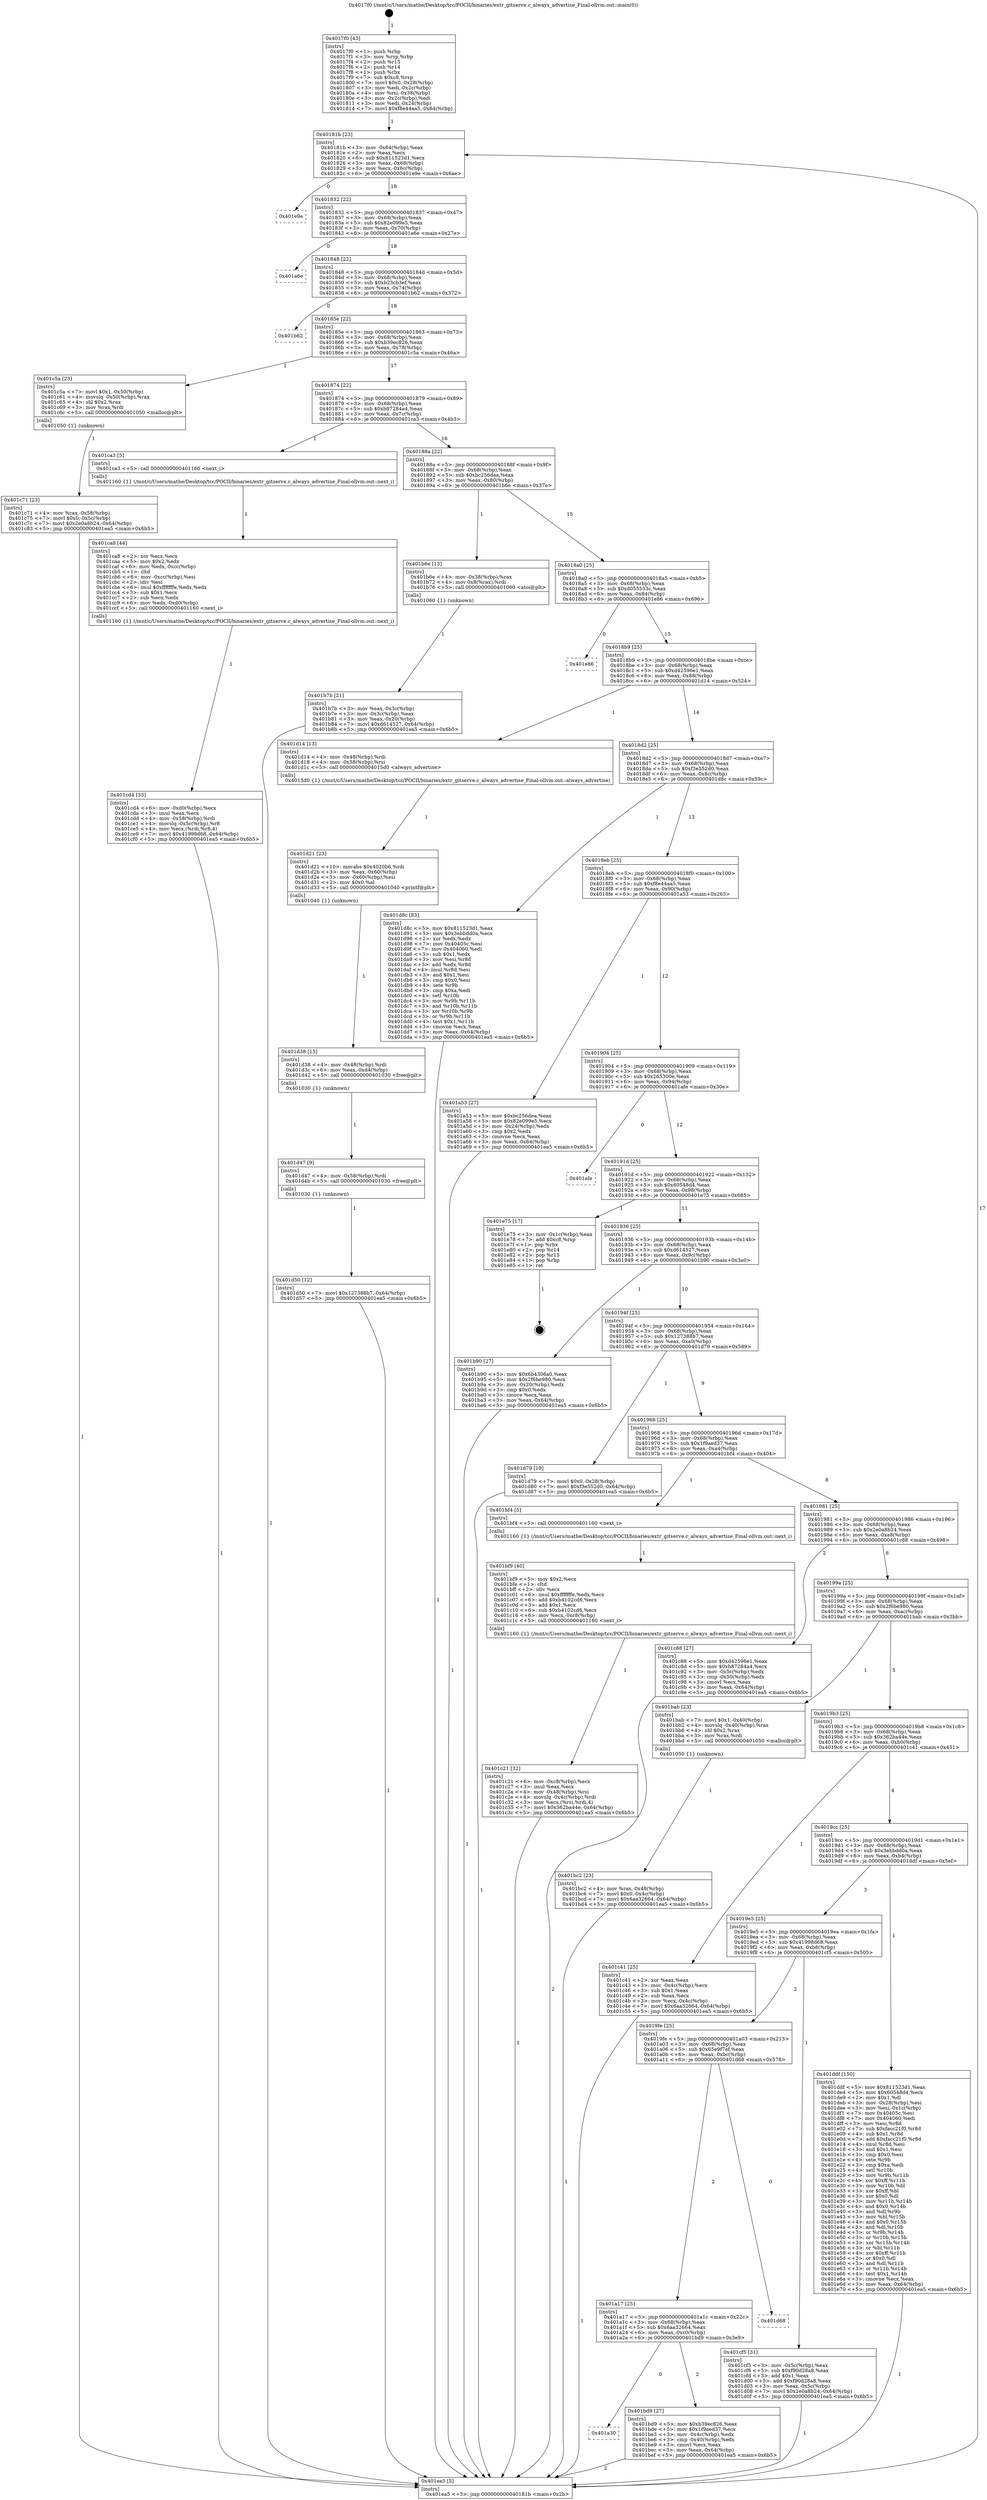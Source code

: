 digraph "0x4017f0" {
  label = "0x4017f0 (/mnt/c/Users/mathe/Desktop/tcc/POCII/binaries/extr_gitserve.c_always_advertise_Final-ollvm.out::main(0))"
  labelloc = "t"
  node[shape=record]

  Entry [label="",width=0.3,height=0.3,shape=circle,fillcolor=black,style=filled]
  "0x40181b" [label="{
     0x40181b [23]\l
     | [instrs]\l
     &nbsp;&nbsp;0x40181b \<+3\>: mov -0x64(%rbp),%eax\l
     &nbsp;&nbsp;0x40181e \<+2\>: mov %eax,%ecx\l
     &nbsp;&nbsp;0x401820 \<+6\>: sub $0x811523d1,%ecx\l
     &nbsp;&nbsp;0x401826 \<+3\>: mov %eax,-0x68(%rbp)\l
     &nbsp;&nbsp;0x401829 \<+3\>: mov %ecx,-0x6c(%rbp)\l
     &nbsp;&nbsp;0x40182c \<+6\>: je 0000000000401e9e \<main+0x6ae\>\l
  }"]
  "0x401e9e" [label="{
     0x401e9e\l
  }", style=dashed]
  "0x401832" [label="{
     0x401832 [22]\l
     | [instrs]\l
     &nbsp;&nbsp;0x401832 \<+5\>: jmp 0000000000401837 \<main+0x47\>\l
     &nbsp;&nbsp;0x401837 \<+3\>: mov -0x68(%rbp),%eax\l
     &nbsp;&nbsp;0x40183a \<+5\>: sub $0x82e099e5,%eax\l
     &nbsp;&nbsp;0x40183f \<+3\>: mov %eax,-0x70(%rbp)\l
     &nbsp;&nbsp;0x401842 \<+6\>: je 0000000000401a6e \<main+0x27e\>\l
  }"]
  Exit [label="",width=0.3,height=0.3,shape=circle,fillcolor=black,style=filled,peripheries=2]
  "0x401a6e" [label="{
     0x401a6e\l
  }", style=dashed]
  "0x401848" [label="{
     0x401848 [22]\l
     | [instrs]\l
     &nbsp;&nbsp;0x401848 \<+5\>: jmp 000000000040184d \<main+0x5d\>\l
     &nbsp;&nbsp;0x40184d \<+3\>: mov -0x68(%rbp),%eax\l
     &nbsp;&nbsp;0x401850 \<+5\>: sub $0xb23cb3ef,%eax\l
     &nbsp;&nbsp;0x401855 \<+3\>: mov %eax,-0x74(%rbp)\l
     &nbsp;&nbsp;0x401858 \<+6\>: je 0000000000401b62 \<main+0x372\>\l
  }"]
  "0x401d50" [label="{
     0x401d50 [12]\l
     | [instrs]\l
     &nbsp;&nbsp;0x401d50 \<+7\>: movl $0x127388b7,-0x64(%rbp)\l
     &nbsp;&nbsp;0x401d57 \<+5\>: jmp 0000000000401ea5 \<main+0x6b5\>\l
  }"]
  "0x401b62" [label="{
     0x401b62\l
  }", style=dashed]
  "0x40185e" [label="{
     0x40185e [22]\l
     | [instrs]\l
     &nbsp;&nbsp;0x40185e \<+5\>: jmp 0000000000401863 \<main+0x73\>\l
     &nbsp;&nbsp;0x401863 \<+3\>: mov -0x68(%rbp),%eax\l
     &nbsp;&nbsp;0x401866 \<+5\>: sub $0xb39ec826,%eax\l
     &nbsp;&nbsp;0x40186b \<+3\>: mov %eax,-0x78(%rbp)\l
     &nbsp;&nbsp;0x40186e \<+6\>: je 0000000000401c5a \<main+0x46a\>\l
  }"]
  "0x401d47" [label="{
     0x401d47 [9]\l
     | [instrs]\l
     &nbsp;&nbsp;0x401d47 \<+4\>: mov -0x58(%rbp),%rdi\l
     &nbsp;&nbsp;0x401d4b \<+5\>: call 0000000000401030 \<free@plt\>\l
     | [calls]\l
     &nbsp;&nbsp;0x401030 \{1\} (unknown)\l
  }"]
  "0x401c5a" [label="{
     0x401c5a [23]\l
     | [instrs]\l
     &nbsp;&nbsp;0x401c5a \<+7\>: movl $0x1,-0x50(%rbp)\l
     &nbsp;&nbsp;0x401c61 \<+4\>: movslq -0x50(%rbp),%rax\l
     &nbsp;&nbsp;0x401c65 \<+4\>: shl $0x2,%rax\l
     &nbsp;&nbsp;0x401c69 \<+3\>: mov %rax,%rdi\l
     &nbsp;&nbsp;0x401c6c \<+5\>: call 0000000000401050 \<malloc@plt\>\l
     | [calls]\l
     &nbsp;&nbsp;0x401050 \{1\} (unknown)\l
  }"]
  "0x401874" [label="{
     0x401874 [22]\l
     | [instrs]\l
     &nbsp;&nbsp;0x401874 \<+5\>: jmp 0000000000401879 \<main+0x89\>\l
     &nbsp;&nbsp;0x401879 \<+3\>: mov -0x68(%rbp),%eax\l
     &nbsp;&nbsp;0x40187c \<+5\>: sub $0xb87284a4,%eax\l
     &nbsp;&nbsp;0x401881 \<+3\>: mov %eax,-0x7c(%rbp)\l
     &nbsp;&nbsp;0x401884 \<+6\>: je 0000000000401ca3 \<main+0x4b3\>\l
  }"]
  "0x401d38" [label="{
     0x401d38 [15]\l
     | [instrs]\l
     &nbsp;&nbsp;0x401d38 \<+4\>: mov -0x48(%rbp),%rdi\l
     &nbsp;&nbsp;0x401d3c \<+6\>: mov %eax,-0xd4(%rbp)\l
     &nbsp;&nbsp;0x401d42 \<+5\>: call 0000000000401030 \<free@plt\>\l
     | [calls]\l
     &nbsp;&nbsp;0x401030 \{1\} (unknown)\l
  }"]
  "0x401ca3" [label="{
     0x401ca3 [5]\l
     | [instrs]\l
     &nbsp;&nbsp;0x401ca3 \<+5\>: call 0000000000401160 \<next_i\>\l
     | [calls]\l
     &nbsp;&nbsp;0x401160 \{1\} (/mnt/c/Users/mathe/Desktop/tcc/POCII/binaries/extr_gitserve.c_always_advertise_Final-ollvm.out::next_i)\l
  }"]
  "0x40188a" [label="{
     0x40188a [22]\l
     | [instrs]\l
     &nbsp;&nbsp;0x40188a \<+5\>: jmp 000000000040188f \<main+0x9f\>\l
     &nbsp;&nbsp;0x40188f \<+3\>: mov -0x68(%rbp),%eax\l
     &nbsp;&nbsp;0x401892 \<+5\>: sub $0xbc256dea,%eax\l
     &nbsp;&nbsp;0x401897 \<+3\>: mov %eax,-0x80(%rbp)\l
     &nbsp;&nbsp;0x40189a \<+6\>: je 0000000000401b6e \<main+0x37e\>\l
  }"]
  "0x401d21" [label="{
     0x401d21 [23]\l
     | [instrs]\l
     &nbsp;&nbsp;0x401d21 \<+10\>: movabs $0x4020b6,%rdi\l
     &nbsp;&nbsp;0x401d2b \<+3\>: mov %eax,-0x60(%rbp)\l
     &nbsp;&nbsp;0x401d2e \<+3\>: mov -0x60(%rbp),%esi\l
     &nbsp;&nbsp;0x401d31 \<+2\>: mov $0x0,%al\l
     &nbsp;&nbsp;0x401d33 \<+5\>: call 0000000000401040 \<printf@plt\>\l
     | [calls]\l
     &nbsp;&nbsp;0x401040 \{1\} (unknown)\l
  }"]
  "0x401b6e" [label="{
     0x401b6e [13]\l
     | [instrs]\l
     &nbsp;&nbsp;0x401b6e \<+4\>: mov -0x38(%rbp),%rax\l
     &nbsp;&nbsp;0x401b72 \<+4\>: mov 0x8(%rax),%rdi\l
     &nbsp;&nbsp;0x401b76 \<+5\>: call 0000000000401060 \<atoi@plt\>\l
     | [calls]\l
     &nbsp;&nbsp;0x401060 \{1\} (unknown)\l
  }"]
  "0x4018a0" [label="{
     0x4018a0 [25]\l
     | [instrs]\l
     &nbsp;&nbsp;0x4018a0 \<+5\>: jmp 00000000004018a5 \<main+0xb5\>\l
     &nbsp;&nbsp;0x4018a5 \<+3\>: mov -0x68(%rbp),%eax\l
     &nbsp;&nbsp;0x4018a8 \<+5\>: sub $0xd055533c,%eax\l
     &nbsp;&nbsp;0x4018ad \<+6\>: mov %eax,-0x84(%rbp)\l
     &nbsp;&nbsp;0x4018b3 \<+6\>: je 0000000000401e86 \<main+0x696\>\l
  }"]
  "0x401cd4" [label="{
     0x401cd4 [33]\l
     | [instrs]\l
     &nbsp;&nbsp;0x401cd4 \<+6\>: mov -0xd0(%rbp),%ecx\l
     &nbsp;&nbsp;0x401cda \<+3\>: imul %eax,%ecx\l
     &nbsp;&nbsp;0x401cdd \<+4\>: mov -0x58(%rbp),%rdi\l
     &nbsp;&nbsp;0x401ce1 \<+4\>: movslq -0x5c(%rbp),%r8\l
     &nbsp;&nbsp;0x401ce5 \<+4\>: mov %ecx,(%rdi,%r8,4)\l
     &nbsp;&nbsp;0x401ce9 \<+7\>: movl $0x41998d68,-0x64(%rbp)\l
     &nbsp;&nbsp;0x401cf0 \<+5\>: jmp 0000000000401ea5 \<main+0x6b5\>\l
  }"]
  "0x401e86" [label="{
     0x401e86\l
  }", style=dashed]
  "0x4018b9" [label="{
     0x4018b9 [25]\l
     | [instrs]\l
     &nbsp;&nbsp;0x4018b9 \<+5\>: jmp 00000000004018be \<main+0xce\>\l
     &nbsp;&nbsp;0x4018be \<+3\>: mov -0x68(%rbp),%eax\l
     &nbsp;&nbsp;0x4018c1 \<+5\>: sub $0xd42596e1,%eax\l
     &nbsp;&nbsp;0x4018c6 \<+6\>: mov %eax,-0x88(%rbp)\l
     &nbsp;&nbsp;0x4018cc \<+6\>: je 0000000000401d14 \<main+0x524\>\l
  }"]
  "0x401ca8" [label="{
     0x401ca8 [44]\l
     | [instrs]\l
     &nbsp;&nbsp;0x401ca8 \<+2\>: xor %ecx,%ecx\l
     &nbsp;&nbsp;0x401caa \<+5\>: mov $0x2,%edx\l
     &nbsp;&nbsp;0x401caf \<+6\>: mov %edx,-0xcc(%rbp)\l
     &nbsp;&nbsp;0x401cb5 \<+1\>: cltd\l
     &nbsp;&nbsp;0x401cb6 \<+6\>: mov -0xcc(%rbp),%esi\l
     &nbsp;&nbsp;0x401cbc \<+2\>: idiv %esi\l
     &nbsp;&nbsp;0x401cbe \<+6\>: imul $0xfffffffe,%edx,%edx\l
     &nbsp;&nbsp;0x401cc4 \<+3\>: sub $0x1,%ecx\l
     &nbsp;&nbsp;0x401cc7 \<+2\>: sub %ecx,%edx\l
     &nbsp;&nbsp;0x401cc9 \<+6\>: mov %edx,-0xd0(%rbp)\l
     &nbsp;&nbsp;0x401ccf \<+5\>: call 0000000000401160 \<next_i\>\l
     | [calls]\l
     &nbsp;&nbsp;0x401160 \{1\} (/mnt/c/Users/mathe/Desktop/tcc/POCII/binaries/extr_gitserve.c_always_advertise_Final-ollvm.out::next_i)\l
  }"]
  "0x401d14" [label="{
     0x401d14 [13]\l
     | [instrs]\l
     &nbsp;&nbsp;0x401d14 \<+4\>: mov -0x48(%rbp),%rdi\l
     &nbsp;&nbsp;0x401d18 \<+4\>: mov -0x58(%rbp),%rsi\l
     &nbsp;&nbsp;0x401d1c \<+5\>: call 00000000004015d0 \<always_advertise\>\l
     | [calls]\l
     &nbsp;&nbsp;0x4015d0 \{1\} (/mnt/c/Users/mathe/Desktop/tcc/POCII/binaries/extr_gitserve.c_always_advertise_Final-ollvm.out::always_advertise)\l
  }"]
  "0x4018d2" [label="{
     0x4018d2 [25]\l
     | [instrs]\l
     &nbsp;&nbsp;0x4018d2 \<+5\>: jmp 00000000004018d7 \<main+0xe7\>\l
     &nbsp;&nbsp;0x4018d7 \<+3\>: mov -0x68(%rbp),%eax\l
     &nbsp;&nbsp;0x4018da \<+5\>: sub $0xf3e552d0,%eax\l
     &nbsp;&nbsp;0x4018df \<+6\>: mov %eax,-0x8c(%rbp)\l
     &nbsp;&nbsp;0x4018e5 \<+6\>: je 0000000000401d8c \<main+0x59c\>\l
  }"]
  "0x401c71" [label="{
     0x401c71 [23]\l
     | [instrs]\l
     &nbsp;&nbsp;0x401c71 \<+4\>: mov %rax,-0x58(%rbp)\l
     &nbsp;&nbsp;0x401c75 \<+7\>: movl $0x0,-0x5c(%rbp)\l
     &nbsp;&nbsp;0x401c7c \<+7\>: movl $0x2e0a8b24,-0x64(%rbp)\l
     &nbsp;&nbsp;0x401c83 \<+5\>: jmp 0000000000401ea5 \<main+0x6b5\>\l
  }"]
  "0x401d8c" [label="{
     0x401d8c [83]\l
     | [instrs]\l
     &nbsp;&nbsp;0x401d8c \<+5\>: mov $0x811523d1,%eax\l
     &nbsp;&nbsp;0x401d91 \<+5\>: mov $0x3ebbdd0a,%ecx\l
     &nbsp;&nbsp;0x401d96 \<+2\>: xor %edx,%edx\l
     &nbsp;&nbsp;0x401d98 \<+7\>: mov 0x40405c,%esi\l
     &nbsp;&nbsp;0x401d9f \<+7\>: mov 0x404060,%edi\l
     &nbsp;&nbsp;0x401da6 \<+3\>: sub $0x1,%edx\l
     &nbsp;&nbsp;0x401da9 \<+3\>: mov %esi,%r8d\l
     &nbsp;&nbsp;0x401dac \<+3\>: add %edx,%r8d\l
     &nbsp;&nbsp;0x401daf \<+4\>: imul %r8d,%esi\l
     &nbsp;&nbsp;0x401db3 \<+3\>: and $0x1,%esi\l
     &nbsp;&nbsp;0x401db6 \<+3\>: cmp $0x0,%esi\l
     &nbsp;&nbsp;0x401db9 \<+4\>: sete %r9b\l
     &nbsp;&nbsp;0x401dbd \<+3\>: cmp $0xa,%edi\l
     &nbsp;&nbsp;0x401dc0 \<+4\>: setl %r10b\l
     &nbsp;&nbsp;0x401dc4 \<+3\>: mov %r9b,%r11b\l
     &nbsp;&nbsp;0x401dc7 \<+3\>: and %r10b,%r11b\l
     &nbsp;&nbsp;0x401dca \<+3\>: xor %r10b,%r9b\l
     &nbsp;&nbsp;0x401dcd \<+3\>: or %r9b,%r11b\l
     &nbsp;&nbsp;0x401dd0 \<+4\>: test $0x1,%r11b\l
     &nbsp;&nbsp;0x401dd4 \<+3\>: cmovne %ecx,%eax\l
     &nbsp;&nbsp;0x401dd7 \<+3\>: mov %eax,-0x64(%rbp)\l
     &nbsp;&nbsp;0x401dda \<+5\>: jmp 0000000000401ea5 \<main+0x6b5\>\l
  }"]
  "0x4018eb" [label="{
     0x4018eb [25]\l
     | [instrs]\l
     &nbsp;&nbsp;0x4018eb \<+5\>: jmp 00000000004018f0 \<main+0x100\>\l
     &nbsp;&nbsp;0x4018f0 \<+3\>: mov -0x68(%rbp),%eax\l
     &nbsp;&nbsp;0x4018f3 \<+5\>: sub $0xf8e44aa5,%eax\l
     &nbsp;&nbsp;0x4018f8 \<+6\>: mov %eax,-0x90(%rbp)\l
     &nbsp;&nbsp;0x4018fe \<+6\>: je 0000000000401a53 \<main+0x263\>\l
  }"]
  "0x401c21" [label="{
     0x401c21 [32]\l
     | [instrs]\l
     &nbsp;&nbsp;0x401c21 \<+6\>: mov -0xc8(%rbp),%ecx\l
     &nbsp;&nbsp;0x401c27 \<+3\>: imul %eax,%ecx\l
     &nbsp;&nbsp;0x401c2a \<+4\>: mov -0x48(%rbp),%rsi\l
     &nbsp;&nbsp;0x401c2e \<+4\>: movslq -0x4c(%rbp),%rdi\l
     &nbsp;&nbsp;0x401c32 \<+3\>: mov %ecx,(%rsi,%rdi,4)\l
     &nbsp;&nbsp;0x401c35 \<+7\>: movl $0x362ba44e,-0x64(%rbp)\l
     &nbsp;&nbsp;0x401c3c \<+5\>: jmp 0000000000401ea5 \<main+0x6b5\>\l
  }"]
  "0x401a53" [label="{
     0x401a53 [27]\l
     | [instrs]\l
     &nbsp;&nbsp;0x401a53 \<+5\>: mov $0xbc256dea,%eax\l
     &nbsp;&nbsp;0x401a58 \<+5\>: mov $0x82e099e5,%ecx\l
     &nbsp;&nbsp;0x401a5d \<+3\>: mov -0x24(%rbp),%edx\l
     &nbsp;&nbsp;0x401a60 \<+3\>: cmp $0x2,%edx\l
     &nbsp;&nbsp;0x401a63 \<+3\>: cmovne %ecx,%eax\l
     &nbsp;&nbsp;0x401a66 \<+3\>: mov %eax,-0x64(%rbp)\l
     &nbsp;&nbsp;0x401a69 \<+5\>: jmp 0000000000401ea5 \<main+0x6b5\>\l
  }"]
  "0x401904" [label="{
     0x401904 [25]\l
     | [instrs]\l
     &nbsp;&nbsp;0x401904 \<+5\>: jmp 0000000000401909 \<main+0x119\>\l
     &nbsp;&nbsp;0x401909 \<+3\>: mov -0x68(%rbp),%eax\l
     &nbsp;&nbsp;0x40190c \<+5\>: sub $0x265300e,%eax\l
     &nbsp;&nbsp;0x401911 \<+6\>: mov %eax,-0x94(%rbp)\l
     &nbsp;&nbsp;0x401917 \<+6\>: je 0000000000401afe \<main+0x30e\>\l
  }"]
  "0x401ea5" [label="{
     0x401ea5 [5]\l
     | [instrs]\l
     &nbsp;&nbsp;0x401ea5 \<+5\>: jmp 000000000040181b \<main+0x2b\>\l
  }"]
  "0x4017f0" [label="{
     0x4017f0 [43]\l
     | [instrs]\l
     &nbsp;&nbsp;0x4017f0 \<+1\>: push %rbp\l
     &nbsp;&nbsp;0x4017f1 \<+3\>: mov %rsp,%rbp\l
     &nbsp;&nbsp;0x4017f4 \<+2\>: push %r15\l
     &nbsp;&nbsp;0x4017f6 \<+2\>: push %r14\l
     &nbsp;&nbsp;0x4017f8 \<+1\>: push %rbx\l
     &nbsp;&nbsp;0x4017f9 \<+7\>: sub $0xc8,%rsp\l
     &nbsp;&nbsp;0x401800 \<+7\>: movl $0x0,-0x28(%rbp)\l
     &nbsp;&nbsp;0x401807 \<+3\>: mov %edi,-0x2c(%rbp)\l
     &nbsp;&nbsp;0x40180a \<+4\>: mov %rsi,-0x38(%rbp)\l
     &nbsp;&nbsp;0x40180e \<+3\>: mov -0x2c(%rbp),%edi\l
     &nbsp;&nbsp;0x401811 \<+3\>: mov %edi,-0x24(%rbp)\l
     &nbsp;&nbsp;0x401814 \<+7\>: movl $0xf8e44aa5,-0x64(%rbp)\l
  }"]
  "0x401b7b" [label="{
     0x401b7b [21]\l
     | [instrs]\l
     &nbsp;&nbsp;0x401b7b \<+3\>: mov %eax,-0x3c(%rbp)\l
     &nbsp;&nbsp;0x401b7e \<+3\>: mov -0x3c(%rbp),%eax\l
     &nbsp;&nbsp;0x401b81 \<+3\>: mov %eax,-0x20(%rbp)\l
     &nbsp;&nbsp;0x401b84 \<+7\>: movl $0xd614527,-0x64(%rbp)\l
     &nbsp;&nbsp;0x401b8b \<+5\>: jmp 0000000000401ea5 \<main+0x6b5\>\l
  }"]
  "0x401bf9" [label="{
     0x401bf9 [40]\l
     | [instrs]\l
     &nbsp;&nbsp;0x401bf9 \<+5\>: mov $0x2,%ecx\l
     &nbsp;&nbsp;0x401bfe \<+1\>: cltd\l
     &nbsp;&nbsp;0x401bff \<+2\>: idiv %ecx\l
     &nbsp;&nbsp;0x401c01 \<+6\>: imul $0xfffffffe,%edx,%ecx\l
     &nbsp;&nbsp;0x401c07 \<+6\>: add $0xb4102cd6,%ecx\l
     &nbsp;&nbsp;0x401c0d \<+3\>: add $0x1,%ecx\l
     &nbsp;&nbsp;0x401c10 \<+6\>: sub $0xb4102cd6,%ecx\l
     &nbsp;&nbsp;0x401c16 \<+6\>: mov %ecx,-0xc8(%rbp)\l
     &nbsp;&nbsp;0x401c1c \<+5\>: call 0000000000401160 \<next_i\>\l
     | [calls]\l
     &nbsp;&nbsp;0x401160 \{1\} (/mnt/c/Users/mathe/Desktop/tcc/POCII/binaries/extr_gitserve.c_always_advertise_Final-ollvm.out::next_i)\l
  }"]
  "0x401afe" [label="{
     0x401afe\l
  }", style=dashed]
  "0x40191d" [label="{
     0x40191d [25]\l
     | [instrs]\l
     &nbsp;&nbsp;0x40191d \<+5\>: jmp 0000000000401922 \<main+0x132\>\l
     &nbsp;&nbsp;0x401922 \<+3\>: mov -0x68(%rbp),%eax\l
     &nbsp;&nbsp;0x401925 \<+5\>: sub $0x60548d4,%eax\l
     &nbsp;&nbsp;0x40192a \<+6\>: mov %eax,-0x98(%rbp)\l
     &nbsp;&nbsp;0x401930 \<+6\>: je 0000000000401e75 \<main+0x685\>\l
  }"]
  "0x401a30" [label="{
     0x401a30\l
  }", style=dashed]
  "0x401e75" [label="{
     0x401e75 [17]\l
     | [instrs]\l
     &nbsp;&nbsp;0x401e75 \<+3\>: mov -0x1c(%rbp),%eax\l
     &nbsp;&nbsp;0x401e78 \<+7\>: add $0xc8,%rsp\l
     &nbsp;&nbsp;0x401e7f \<+1\>: pop %rbx\l
     &nbsp;&nbsp;0x401e80 \<+2\>: pop %r14\l
     &nbsp;&nbsp;0x401e82 \<+2\>: pop %r15\l
     &nbsp;&nbsp;0x401e84 \<+1\>: pop %rbp\l
     &nbsp;&nbsp;0x401e85 \<+1\>: ret\l
  }"]
  "0x401936" [label="{
     0x401936 [25]\l
     | [instrs]\l
     &nbsp;&nbsp;0x401936 \<+5\>: jmp 000000000040193b \<main+0x14b\>\l
     &nbsp;&nbsp;0x40193b \<+3\>: mov -0x68(%rbp),%eax\l
     &nbsp;&nbsp;0x40193e \<+5\>: sub $0xd614527,%eax\l
     &nbsp;&nbsp;0x401943 \<+6\>: mov %eax,-0x9c(%rbp)\l
     &nbsp;&nbsp;0x401949 \<+6\>: je 0000000000401b90 \<main+0x3a0\>\l
  }"]
  "0x401bd9" [label="{
     0x401bd9 [27]\l
     | [instrs]\l
     &nbsp;&nbsp;0x401bd9 \<+5\>: mov $0xb39ec826,%eax\l
     &nbsp;&nbsp;0x401bde \<+5\>: mov $0x1f9aed37,%ecx\l
     &nbsp;&nbsp;0x401be3 \<+3\>: mov -0x4c(%rbp),%edx\l
     &nbsp;&nbsp;0x401be6 \<+3\>: cmp -0x40(%rbp),%edx\l
     &nbsp;&nbsp;0x401be9 \<+3\>: cmovl %ecx,%eax\l
     &nbsp;&nbsp;0x401bec \<+3\>: mov %eax,-0x64(%rbp)\l
     &nbsp;&nbsp;0x401bef \<+5\>: jmp 0000000000401ea5 \<main+0x6b5\>\l
  }"]
  "0x401b90" [label="{
     0x401b90 [27]\l
     | [instrs]\l
     &nbsp;&nbsp;0x401b90 \<+5\>: mov $0x6b4306a0,%eax\l
     &nbsp;&nbsp;0x401b95 \<+5\>: mov $0x2f6be980,%ecx\l
     &nbsp;&nbsp;0x401b9a \<+3\>: mov -0x20(%rbp),%edx\l
     &nbsp;&nbsp;0x401b9d \<+3\>: cmp $0x0,%edx\l
     &nbsp;&nbsp;0x401ba0 \<+3\>: cmove %ecx,%eax\l
     &nbsp;&nbsp;0x401ba3 \<+3\>: mov %eax,-0x64(%rbp)\l
     &nbsp;&nbsp;0x401ba6 \<+5\>: jmp 0000000000401ea5 \<main+0x6b5\>\l
  }"]
  "0x40194f" [label="{
     0x40194f [25]\l
     | [instrs]\l
     &nbsp;&nbsp;0x40194f \<+5\>: jmp 0000000000401954 \<main+0x164\>\l
     &nbsp;&nbsp;0x401954 \<+3\>: mov -0x68(%rbp),%eax\l
     &nbsp;&nbsp;0x401957 \<+5\>: sub $0x127388b7,%eax\l
     &nbsp;&nbsp;0x40195c \<+6\>: mov %eax,-0xa0(%rbp)\l
     &nbsp;&nbsp;0x401962 \<+6\>: je 0000000000401d79 \<main+0x589\>\l
  }"]
  "0x401a17" [label="{
     0x401a17 [25]\l
     | [instrs]\l
     &nbsp;&nbsp;0x401a17 \<+5\>: jmp 0000000000401a1c \<main+0x22c\>\l
     &nbsp;&nbsp;0x401a1c \<+3\>: mov -0x68(%rbp),%eax\l
     &nbsp;&nbsp;0x401a1f \<+5\>: sub $0x6aa32664,%eax\l
     &nbsp;&nbsp;0x401a24 \<+6\>: mov %eax,-0xc0(%rbp)\l
     &nbsp;&nbsp;0x401a2a \<+6\>: je 0000000000401bd9 \<main+0x3e9\>\l
  }"]
  "0x401d79" [label="{
     0x401d79 [19]\l
     | [instrs]\l
     &nbsp;&nbsp;0x401d79 \<+7\>: movl $0x0,-0x28(%rbp)\l
     &nbsp;&nbsp;0x401d80 \<+7\>: movl $0xf3e552d0,-0x64(%rbp)\l
     &nbsp;&nbsp;0x401d87 \<+5\>: jmp 0000000000401ea5 \<main+0x6b5\>\l
  }"]
  "0x401968" [label="{
     0x401968 [25]\l
     | [instrs]\l
     &nbsp;&nbsp;0x401968 \<+5\>: jmp 000000000040196d \<main+0x17d\>\l
     &nbsp;&nbsp;0x40196d \<+3\>: mov -0x68(%rbp),%eax\l
     &nbsp;&nbsp;0x401970 \<+5\>: sub $0x1f9aed37,%eax\l
     &nbsp;&nbsp;0x401975 \<+6\>: mov %eax,-0xa4(%rbp)\l
     &nbsp;&nbsp;0x40197b \<+6\>: je 0000000000401bf4 \<main+0x404\>\l
  }"]
  "0x401d68" [label="{
     0x401d68\l
  }", style=dashed]
  "0x401bf4" [label="{
     0x401bf4 [5]\l
     | [instrs]\l
     &nbsp;&nbsp;0x401bf4 \<+5\>: call 0000000000401160 \<next_i\>\l
     | [calls]\l
     &nbsp;&nbsp;0x401160 \{1\} (/mnt/c/Users/mathe/Desktop/tcc/POCII/binaries/extr_gitserve.c_always_advertise_Final-ollvm.out::next_i)\l
  }"]
  "0x401981" [label="{
     0x401981 [25]\l
     | [instrs]\l
     &nbsp;&nbsp;0x401981 \<+5\>: jmp 0000000000401986 \<main+0x196\>\l
     &nbsp;&nbsp;0x401986 \<+3\>: mov -0x68(%rbp),%eax\l
     &nbsp;&nbsp;0x401989 \<+5\>: sub $0x2e0a8b24,%eax\l
     &nbsp;&nbsp;0x40198e \<+6\>: mov %eax,-0xa8(%rbp)\l
     &nbsp;&nbsp;0x401994 \<+6\>: je 0000000000401c88 \<main+0x498\>\l
  }"]
  "0x4019fe" [label="{
     0x4019fe [25]\l
     | [instrs]\l
     &nbsp;&nbsp;0x4019fe \<+5\>: jmp 0000000000401a03 \<main+0x213\>\l
     &nbsp;&nbsp;0x401a03 \<+3\>: mov -0x68(%rbp),%eax\l
     &nbsp;&nbsp;0x401a06 \<+5\>: sub $0x65e9f7ef,%eax\l
     &nbsp;&nbsp;0x401a0b \<+6\>: mov %eax,-0xbc(%rbp)\l
     &nbsp;&nbsp;0x401a11 \<+6\>: je 0000000000401d68 \<main+0x578\>\l
  }"]
  "0x401c88" [label="{
     0x401c88 [27]\l
     | [instrs]\l
     &nbsp;&nbsp;0x401c88 \<+5\>: mov $0xd42596e1,%eax\l
     &nbsp;&nbsp;0x401c8d \<+5\>: mov $0xb87284a4,%ecx\l
     &nbsp;&nbsp;0x401c92 \<+3\>: mov -0x5c(%rbp),%edx\l
     &nbsp;&nbsp;0x401c95 \<+3\>: cmp -0x50(%rbp),%edx\l
     &nbsp;&nbsp;0x401c98 \<+3\>: cmovl %ecx,%eax\l
     &nbsp;&nbsp;0x401c9b \<+3\>: mov %eax,-0x64(%rbp)\l
     &nbsp;&nbsp;0x401c9e \<+5\>: jmp 0000000000401ea5 \<main+0x6b5\>\l
  }"]
  "0x40199a" [label="{
     0x40199a [25]\l
     | [instrs]\l
     &nbsp;&nbsp;0x40199a \<+5\>: jmp 000000000040199f \<main+0x1af\>\l
     &nbsp;&nbsp;0x40199f \<+3\>: mov -0x68(%rbp),%eax\l
     &nbsp;&nbsp;0x4019a2 \<+5\>: sub $0x2f6be980,%eax\l
     &nbsp;&nbsp;0x4019a7 \<+6\>: mov %eax,-0xac(%rbp)\l
     &nbsp;&nbsp;0x4019ad \<+6\>: je 0000000000401bab \<main+0x3bb\>\l
  }"]
  "0x401cf5" [label="{
     0x401cf5 [31]\l
     | [instrs]\l
     &nbsp;&nbsp;0x401cf5 \<+3\>: mov -0x5c(%rbp),%eax\l
     &nbsp;&nbsp;0x401cf8 \<+5\>: sub $0xf90d28a8,%eax\l
     &nbsp;&nbsp;0x401cfd \<+3\>: add $0x1,%eax\l
     &nbsp;&nbsp;0x401d00 \<+5\>: add $0xf90d28a8,%eax\l
     &nbsp;&nbsp;0x401d05 \<+3\>: mov %eax,-0x5c(%rbp)\l
     &nbsp;&nbsp;0x401d08 \<+7\>: movl $0x2e0a8b24,-0x64(%rbp)\l
     &nbsp;&nbsp;0x401d0f \<+5\>: jmp 0000000000401ea5 \<main+0x6b5\>\l
  }"]
  "0x401bab" [label="{
     0x401bab [23]\l
     | [instrs]\l
     &nbsp;&nbsp;0x401bab \<+7\>: movl $0x1,-0x40(%rbp)\l
     &nbsp;&nbsp;0x401bb2 \<+4\>: movslq -0x40(%rbp),%rax\l
     &nbsp;&nbsp;0x401bb6 \<+4\>: shl $0x2,%rax\l
     &nbsp;&nbsp;0x401bba \<+3\>: mov %rax,%rdi\l
     &nbsp;&nbsp;0x401bbd \<+5\>: call 0000000000401050 \<malloc@plt\>\l
     | [calls]\l
     &nbsp;&nbsp;0x401050 \{1\} (unknown)\l
  }"]
  "0x4019b3" [label="{
     0x4019b3 [25]\l
     | [instrs]\l
     &nbsp;&nbsp;0x4019b3 \<+5\>: jmp 00000000004019b8 \<main+0x1c8\>\l
     &nbsp;&nbsp;0x4019b8 \<+3\>: mov -0x68(%rbp),%eax\l
     &nbsp;&nbsp;0x4019bb \<+5\>: sub $0x362ba44e,%eax\l
     &nbsp;&nbsp;0x4019c0 \<+6\>: mov %eax,-0xb0(%rbp)\l
     &nbsp;&nbsp;0x4019c6 \<+6\>: je 0000000000401c41 \<main+0x451\>\l
  }"]
  "0x401bc2" [label="{
     0x401bc2 [23]\l
     | [instrs]\l
     &nbsp;&nbsp;0x401bc2 \<+4\>: mov %rax,-0x48(%rbp)\l
     &nbsp;&nbsp;0x401bc6 \<+7\>: movl $0x0,-0x4c(%rbp)\l
     &nbsp;&nbsp;0x401bcd \<+7\>: movl $0x6aa32664,-0x64(%rbp)\l
     &nbsp;&nbsp;0x401bd4 \<+5\>: jmp 0000000000401ea5 \<main+0x6b5\>\l
  }"]
  "0x4019e5" [label="{
     0x4019e5 [25]\l
     | [instrs]\l
     &nbsp;&nbsp;0x4019e5 \<+5\>: jmp 00000000004019ea \<main+0x1fa\>\l
     &nbsp;&nbsp;0x4019ea \<+3\>: mov -0x68(%rbp),%eax\l
     &nbsp;&nbsp;0x4019ed \<+5\>: sub $0x41998d68,%eax\l
     &nbsp;&nbsp;0x4019f2 \<+6\>: mov %eax,-0xb8(%rbp)\l
     &nbsp;&nbsp;0x4019f8 \<+6\>: je 0000000000401cf5 \<main+0x505\>\l
  }"]
  "0x401c41" [label="{
     0x401c41 [25]\l
     | [instrs]\l
     &nbsp;&nbsp;0x401c41 \<+2\>: xor %eax,%eax\l
     &nbsp;&nbsp;0x401c43 \<+3\>: mov -0x4c(%rbp),%ecx\l
     &nbsp;&nbsp;0x401c46 \<+3\>: sub $0x1,%eax\l
     &nbsp;&nbsp;0x401c49 \<+2\>: sub %eax,%ecx\l
     &nbsp;&nbsp;0x401c4b \<+3\>: mov %ecx,-0x4c(%rbp)\l
     &nbsp;&nbsp;0x401c4e \<+7\>: movl $0x6aa32664,-0x64(%rbp)\l
     &nbsp;&nbsp;0x401c55 \<+5\>: jmp 0000000000401ea5 \<main+0x6b5\>\l
  }"]
  "0x4019cc" [label="{
     0x4019cc [25]\l
     | [instrs]\l
     &nbsp;&nbsp;0x4019cc \<+5\>: jmp 00000000004019d1 \<main+0x1e1\>\l
     &nbsp;&nbsp;0x4019d1 \<+3\>: mov -0x68(%rbp),%eax\l
     &nbsp;&nbsp;0x4019d4 \<+5\>: sub $0x3ebbdd0a,%eax\l
     &nbsp;&nbsp;0x4019d9 \<+6\>: mov %eax,-0xb4(%rbp)\l
     &nbsp;&nbsp;0x4019df \<+6\>: je 0000000000401ddf \<main+0x5ef\>\l
  }"]
  "0x401ddf" [label="{
     0x401ddf [150]\l
     | [instrs]\l
     &nbsp;&nbsp;0x401ddf \<+5\>: mov $0x811523d1,%eax\l
     &nbsp;&nbsp;0x401de4 \<+5\>: mov $0x60548d4,%ecx\l
     &nbsp;&nbsp;0x401de9 \<+2\>: mov $0x1,%dl\l
     &nbsp;&nbsp;0x401deb \<+3\>: mov -0x28(%rbp),%esi\l
     &nbsp;&nbsp;0x401dee \<+3\>: mov %esi,-0x1c(%rbp)\l
     &nbsp;&nbsp;0x401df1 \<+7\>: mov 0x40405c,%esi\l
     &nbsp;&nbsp;0x401df8 \<+7\>: mov 0x404060,%edi\l
     &nbsp;&nbsp;0x401dff \<+3\>: mov %esi,%r8d\l
     &nbsp;&nbsp;0x401e02 \<+7\>: sub $0xfacc21f0,%r8d\l
     &nbsp;&nbsp;0x401e09 \<+4\>: sub $0x1,%r8d\l
     &nbsp;&nbsp;0x401e0d \<+7\>: add $0xfacc21f0,%r8d\l
     &nbsp;&nbsp;0x401e14 \<+4\>: imul %r8d,%esi\l
     &nbsp;&nbsp;0x401e18 \<+3\>: and $0x1,%esi\l
     &nbsp;&nbsp;0x401e1b \<+3\>: cmp $0x0,%esi\l
     &nbsp;&nbsp;0x401e1e \<+4\>: sete %r9b\l
     &nbsp;&nbsp;0x401e22 \<+3\>: cmp $0xa,%edi\l
     &nbsp;&nbsp;0x401e25 \<+4\>: setl %r10b\l
     &nbsp;&nbsp;0x401e29 \<+3\>: mov %r9b,%r11b\l
     &nbsp;&nbsp;0x401e2c \<+4\>: xor $0xff,%r11b\l
     &nbsp;&nbsp;0x401e30 \<+3\>: mov %r10b,%bl\l
     &nbsp;&nbsp;0x401e33 \<+3\>: xor $0xff,%bl\l
     &nbsp;&nbsp;0x401e36 \<+3\>: xor $0x0,%dl\l
     &nbsp;&nbsp;0x401e39 \<+3\>: mov %r11b,%r14b\l
     &nbsp;&nbsp;0x401e3c \<+4\>: and $0x0,%r14b\l
     &nbsp;&nbsp;0x401e40 \<+3\>: and %dl,%r9b\l
     &nbsp;&nbsp;0x401e43 \<+3\>: mov %bl,%r15b\l
     &nbsp;&nbsp;0x401e46 \<+4\>: and $0x0,%r15b\l
     &nbsp;&nbsp;0x401e4a \<+3\>: and %dl,%r10b\l
     &nbsp;&nbsp;0x401e4d \<+3\>: or %r9b,%r14b\l
     &nbsp;&nbsp;0x401e50 \<+3\>: or %r10b,%r15b\l
     &nbsp;&nbsp;0x401e53 \<+3\>: xor %r15b,%r14b\l
     &nbsp;&nbsp;0x401e56 \<+3\>: or %bl,%r11b\l
     &nbsp;&nbsp;0x401e59 \<+4\>: xor $0xff,%r11b\l
     &nbsp;&nbsp;0x401e5d \<+3\>: or $0x0,%dl\l
     &nbsp;&nbsp;0x401e60 \<+3\>: and %dl,%r11b\l
     &nbsp;&nbsp;0x401e63 \<+3\>: or %r11b,%r14b\l
     &nbsp;&nbsp;0x401e66 \<+4\>: test $0x1,%r14b\l
     &nbsp;&nbsp;0x401e6a \<+3\>: cmovne %ecx,%eax\l
     &nbsp;&nbsp;0x401e6d \<+3\>: mov %eax,-0x64(%rbp)\l
     &nbsp;&nbsp;0x401e70 \<+5\>: jmp 0000000000401ea5 \<main+0x6b5\>\l
  }"]
  Entry -> "0x4017f0" [label=" 1"]
  "0x40181b" -> "0x401e9e" [label=" 0"]
  "0x40181b" -> "0x401832" [label=" 18"]
  "0x401e75" -> Exit [label=" 1"]
  "0x401832" -> "0x401a6e" [label=" 0"]
  "0x401832" -> "0x401848" [label=" 18"]
  "0x401ddf" -> "0x401ea5" [label=" 1"]
  "0x401848" -> "0x401b62" [label=" 0"]
  "0x401848" -> "0x40185e" [label=" 18"]
  "0x401d8c" -> "0x401ea5" [label=" 1"]
  "0x40185e" -> "0x401c5a" [label=" 1"]
  "0x40185e" -> "0x401874" [label=" 17"]
  "0x401d79" -> "0x401ea5" [label=" 1"]
  "0x401874" -> "0x401ca3" [label=" 1"]
  "0x401874" -> "0x40188a" [label=" 16"]
  "0x401d50" -> "0x401ea5" [label=" 1"]
  "0x40188a" -> "0x401b6e" [label=" 1"]
  "0x40188a" -> "0x4018a0" [label=" 15"]
  "0x401d47" -> "0x401d50" [label=" 1"]
  "0x4018a0" -> "0x401e86" [label=" 0"]
  "0x4018a0" -> "0x4018b9" [label=" 15"]
  "0x401d38" -> "0x401d47" [label=" 1"]
  "0x4018b9" -> "0x401d14" [label=" 1"]
  "0x4018b9" -> "0x4018d2" [label=" 14"]
  "0x401d21" -> "0x401d38" [label=" 1"]
  "0x4018d2" -> "0x401d8c" [label=" 1"]
  "0x4018d2" -> "0x4018eb" [label=" 13"]
  "0x401d14" -> "0x401d21" [label=" 1"]
  "0x4018eb" -> "0x401a53" [label=" 1"]
  "0x4018eb" -> "0x401904" [label=" 12"]
  "0x401a53" -> "0x401ea5" [label=" 1"]
  "0x4017f0" -> "0x40181b" [label=" 1"]
  "0x401ea5" -> "0x40181b" [label=" 17"]
  "0x401b6e" -> "0x401b7b" [label=" 1"]
  "0x401b7b" -> "0x401ea5" [label=" 1"]
  "0x401cf5" -> "0x401ea5" [label=" 1"]
  "0x401904" -> "0x401afe" [label=" 0"]
  "0x401904" -> "0x40191d" [label=" 12"]
  "0x401cd4" -> "0x401ea5" [label=" 1"]
  "0x40191d" -> "0x401e75" [label=" 1"]
  "0x40191d" -> "0x401936" [label=" 11"]
  "0x401ca8" -> "0x401cd4" [label=" 1"]
  "0x401936" -> "0x401b90" [label=" 1"]
  "0x401936" -> "0x40194f" [label=" 10"]
  "0x401b90" -> "0x401ea5" [label=" 1"]
  "0x401ca3" -> "0x401ca8" [label=" 1"]
  "0x40194f" -> "0x401d79" [label=" 1"]
  "0x40194f" -> "0x401968" [label=" 9"]
  "0x401c71" -> "0x401ea5" [label=" 1"]
  "0x401968" -> "0x401bf4" [label=" 1"]
  "0x401968" -> "0x401981" [label=" 8"]
  "0x401c5a" -> "0x401c71" [label=" 1"]
  "0x401981" -> "0x401c88" [label=" 2"]
  "0x401981" -> "0x40199a" [label=" 6"]
  "0x401c21" -> "0x401ea5" [label=" 1"]
  "0x40199a" -> "0x401bab" [label=" 1"]
  "0x40199a" -> "0x4019b3" [label=" 5"]
  "0x401bab" -> "0x401bc2" [label=" 1"]
  "0x401bc2" -> "0x401ea5" [label=" 1"]
  "0x401bf9" -> "0x401c21" [label=" 1"]
  "0x4019b3" -> "0x401c41" [label=" 1"]
  "0x4019b3" -> "0x4019cc" [label=" 4"]
  "0x401bd9" -> "0x401ea5" [label=" 2"]
  "0x4019cc" -> "0x401ddf" [label=" 1"]
  "0x4019cc" -> "0x4019e5" [label=" 3"]
  "0x401bf4" -> "0x401bf9" [label=" 1"]
  "0x4019e5" -> "0x401cf5" [label=" 1"]
  "0x4019e5" -> "0x4019fe" [label=" 2"]
  "0x401c41" -> "0x401ea5" [label=" 1"]
  "0x4019fe" -> "0x401d68" [label=" 0"]
  "0x4019fe" -> "0x401a17" [label=" 2"]
  "0x401c88" -> "0x401ea5" [label=" 2"]
  "0x401a17" -> "0x401bd9" [label=" 2"]
  "0x401a17" -> "0x401a30" [label=" 0"]
}

